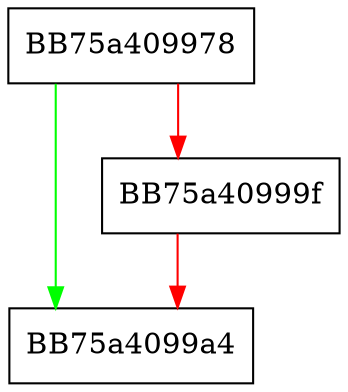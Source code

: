 digraph SetState {
  node [shape="box"];
  graph [splines=ortho];
  BB75a409978 -> BB75a4099a4 [color="green"];
  BB75a409978 -> BB75a40999f [color="red"];
  BB75a40999f -> BB75a4099a4 [color="red"];
}